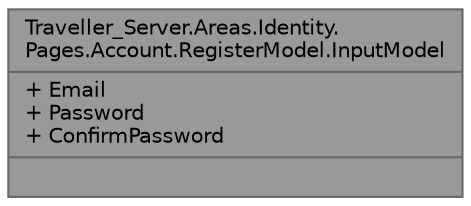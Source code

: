 digraph "Traveller_Server.Areas.Identity.Pages.Account.RegisterModel.InputModel"
{
 // LATEX_PDF_SIZE
  bgcolor="transparent";
  edge [fontname=Helvetica,fontsize=10,labelfontname=Helvetica,labelfontsize=10];
  node [fontname=Helvetica,fontsize=10,shape=box,height=0.2,width=0.4];
  Node1 [shape=record,label="{Traveller_Server.Areas.Identity.\lPages.Account.RegisterModel.InputModel\n|+ Email\l+ Password\l+ ConfirmPassword\l|}",height=0.2,width=0.4,color="gray40", fillcolor="grey60", style="filled", fontcolor="black",tooltip="This API supports the ASP.NET Core Identity default UI infrastructure and is not intended to be used ..."];
}
